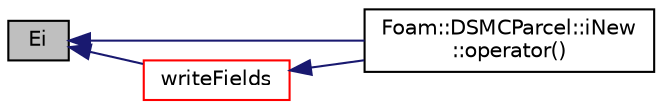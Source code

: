 digraph "Ei"
{
  bgcolor="transparent";
  edge [fontname="Helvetica",fontsize="10",labelfontname="Helvetica",labelfontsize="10"];
  node [fontname="Helvetica",fontsize="10",shape=record];
  rankdir="LR";
  Node1 [label="Ei",height=0.2,width=0.4,color="black", fillcolor="grey75", style="filled", fontcolor="black"];
  Node1 -> Node2 [dir="back",color="midnightblue",fontsize="10",style="solid",fontname="Helvetica"];
  Node2 [label="Foam::DSMCParcel::iNew\l::operator()",height=0.2,width=0.4,color="black",URL="$a01100.html#ac56c4b3439d86c7c9174988a8d1d87cf"];
  Node1 -> Node3 [dir="back",color="midnightblue",fontsize="10",style="solid",fontname="Helvetica"];
  Node3 [label="writeFields",height=0.2,width=0.4,color="red",URL="$a00591.html#abe7712a38bfd0a6920aaa0633172173c"];
  Node3 -> Node2 [dir="back",color="midnightblue",fontsize="10",style="solid",fontname="Helvetica"];
}
